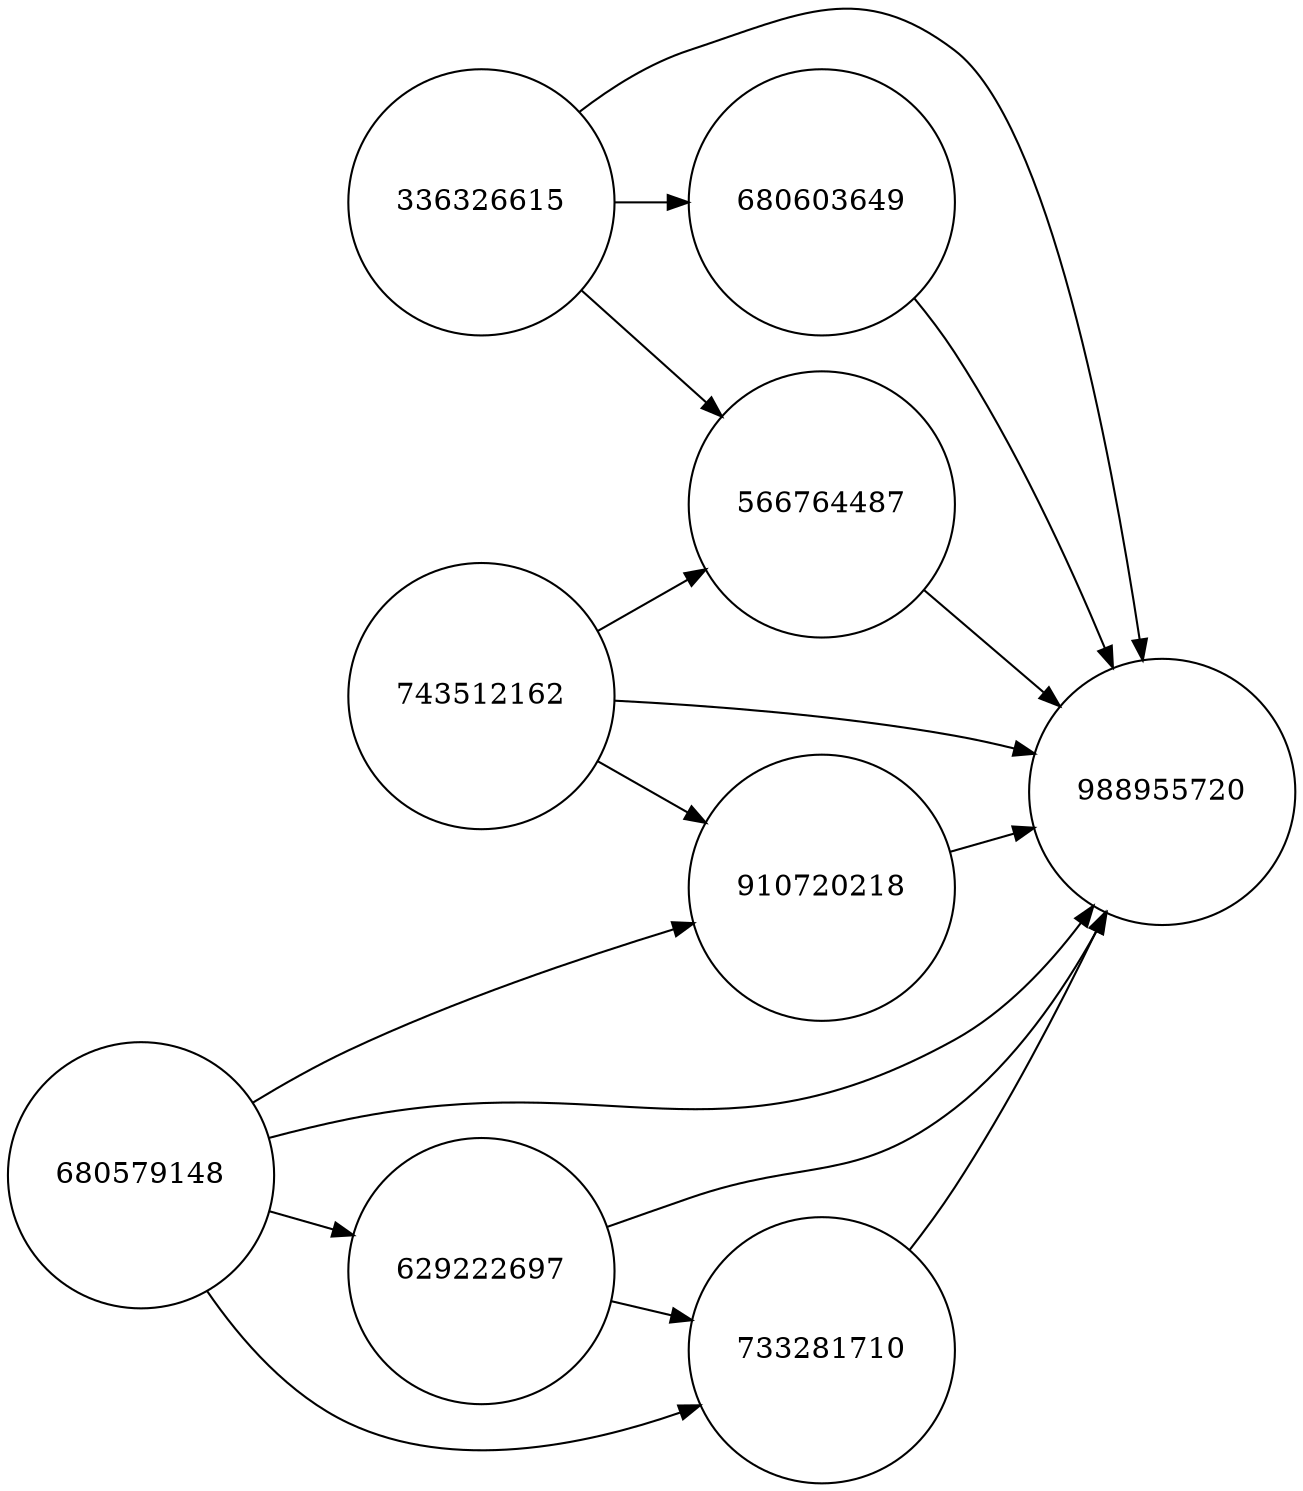 digraph {
rankdir = LR;
node [shape = circle];
336326615 -> 988955720
336326615 -> 680603649
336326615 -> 566764487
566764487 -> 988955720
629222697 -> 733281710
629222697 -> 988955720
680579148 -> 733281710
680579148 -> 910720218
680579148 -> 988955720
680579148 -> 629222697
680603649 -> 988955720
733281710 -> 988955720
743512162 -> 910720218
743512162 -> 988955720
743512162 -> 566764487
910720218 -> 988955720
}
